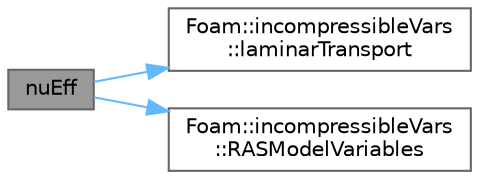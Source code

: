 digraph "nuEff"
{
 // LATEX_PDF_SIZE
  bgcolor="transparent";
  edge [fontname=Helvetica,fontsize=10,labelfontname=Helvetica,labelfontsize=10];
  node [fontname=Helvetica,fontsize=10,shape=box,height=0.2,width=0.4];
  rankdir="LR";
  Node1 [id="Node000001",label="nuEff",height=0.2,width=0.4,color="gray40", fillcolor="grey60", style="filled", fontcolor="black",tooltip=" "];
  Node1 -> Node2 [id="edge1_Node000001_Node000002",color="steelblue1",style="solid",tooltip=" "];
  Node2 [id="Node000002",label="Foam::incompressibleVars\l::laminarTransport",height=0.2,width=0.4,color="grey40", fillcolor="white", style="filled",URL="$classFoam_1_1incompressibleVars.html#a8a285ae4f4b7dfe9d96f2f52b691200c",tooltip=" "];
  Node1 -> Node3 [id="edge2_Node000001_Node000003",color="steelblue1",style="solid",tooltip=" "];
  Node3 [id="Node000003",label="Foam::incompressibleVars\l::RASModelVariables",height=0.2,width=0.4,color="grey40", fillcolor="white", style="filled",URL="$classFoam_1_1incompressibleVars.html#ae17fc2ed60a5a1656d1d3d4ce88dbc75",tooltip=" "];
}
